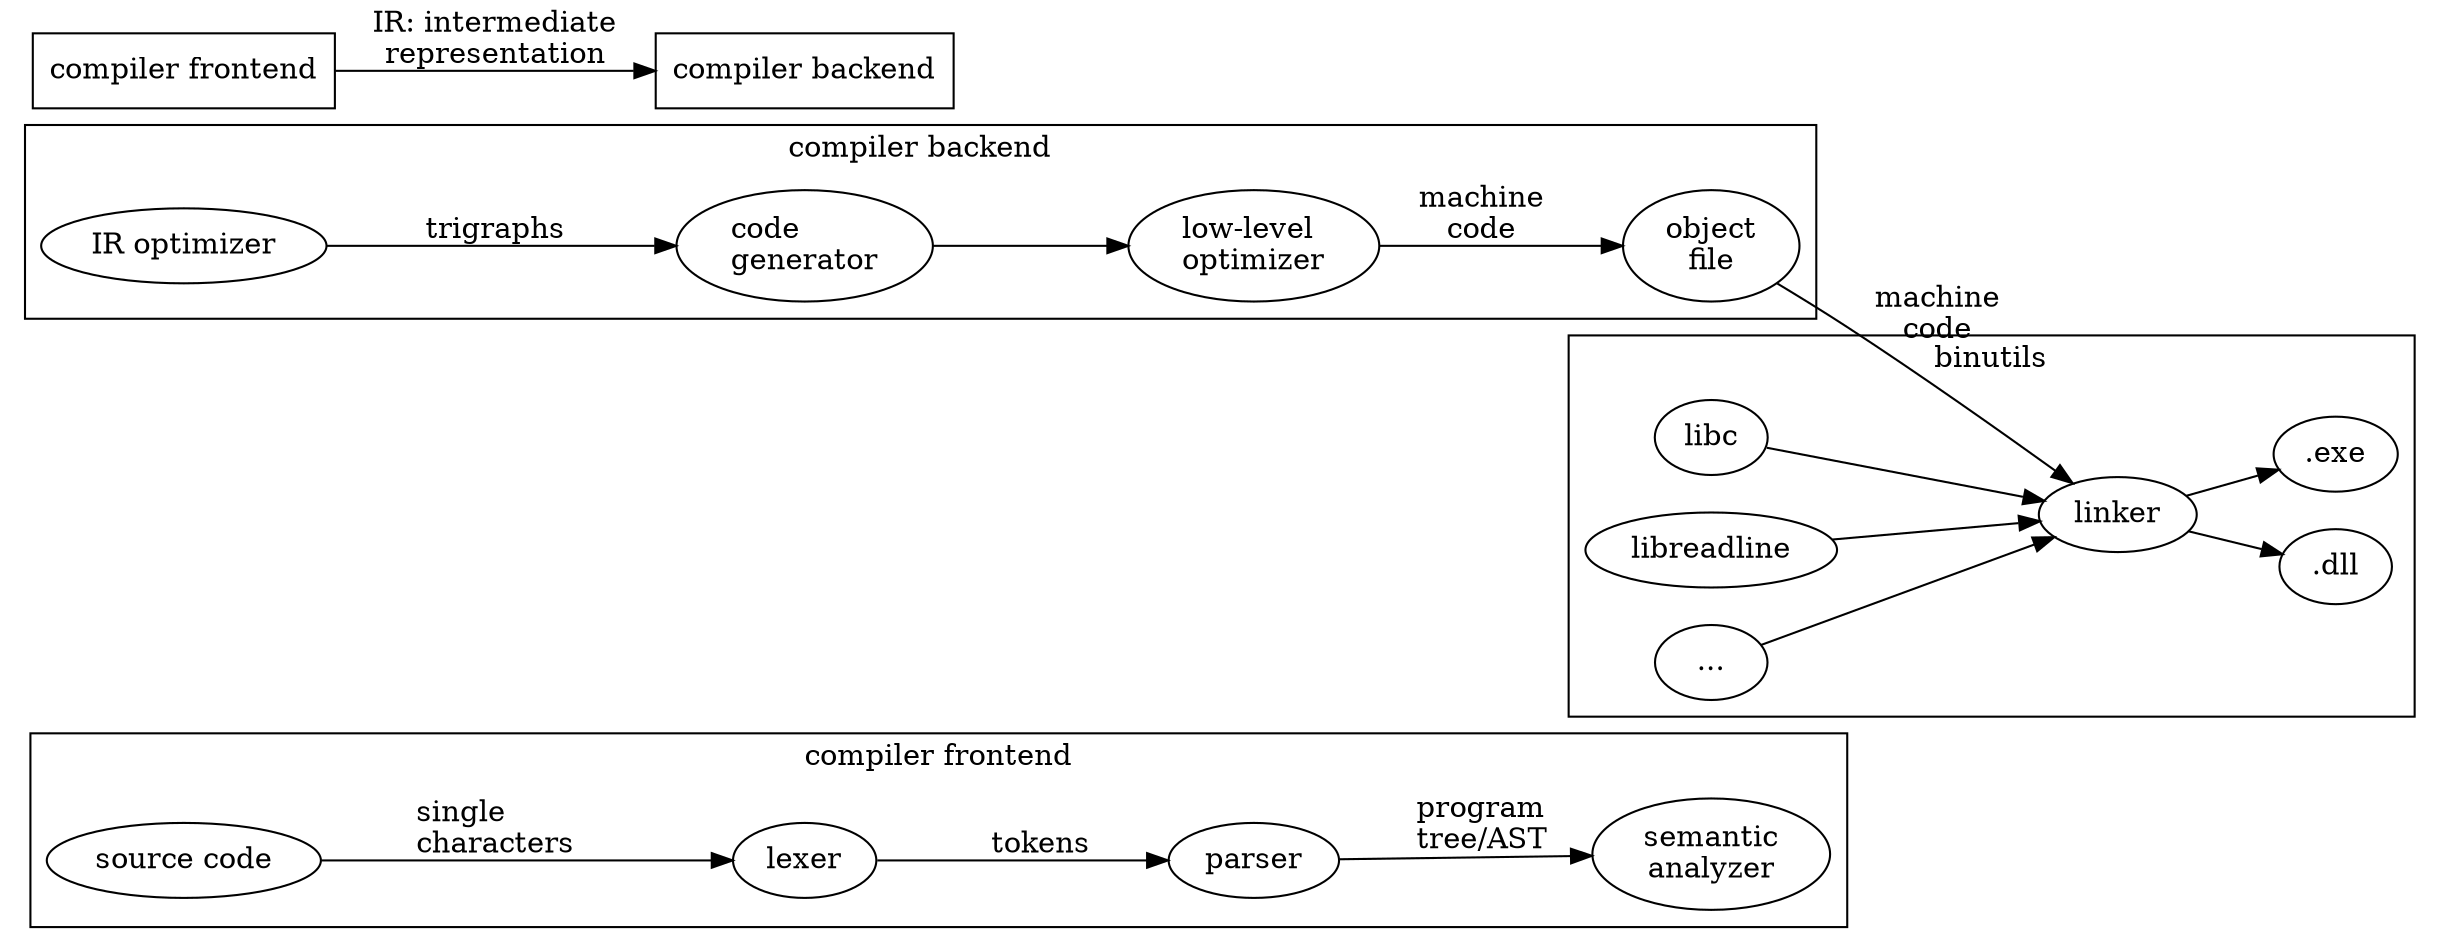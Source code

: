 digraph compiler {
    rankdir=LR;
    
subgraph cluster_F {
    label="compiler frontend";
    
src [label="source code"];
src -> lexer [label="single\lcharacters"];
lexer -> parser [label="tokens"];
parser -> sems [label="program\ltree/AST"];
sems [ label="semantic\lanalyzer"];
}

subgraph cluster_B {
    label="compiler backend";
    iroptimizer -> codegen [label="trigraphs"];
    codegen -> lowoptimizer ;
    lowoptimizer -> obj [label="machine\lcode"];
    obj [label="object\lfile"];
    iroptimizer [label="IR optimizer"];
    lowoptimizer [label="low-level\loptimizer"];
    codegen [label="code\lgenerator"];
}

front -> back [label="IR: intermediate\lrepresentation"];
front [label="compiler frontend",shape=box];
back [label="compiler backend",shape=box];

subgraph cluster_L {
    label="binutils";
    obj [label="object\lfile"];
    obj -> ld [label="machine\lcode"];
    libc -> ld;
    libreadline -> ld;
    "..." -> ld;
    ld -> ".dll";
    ld -> ".exe";
    ld [label="linker"];
}

}